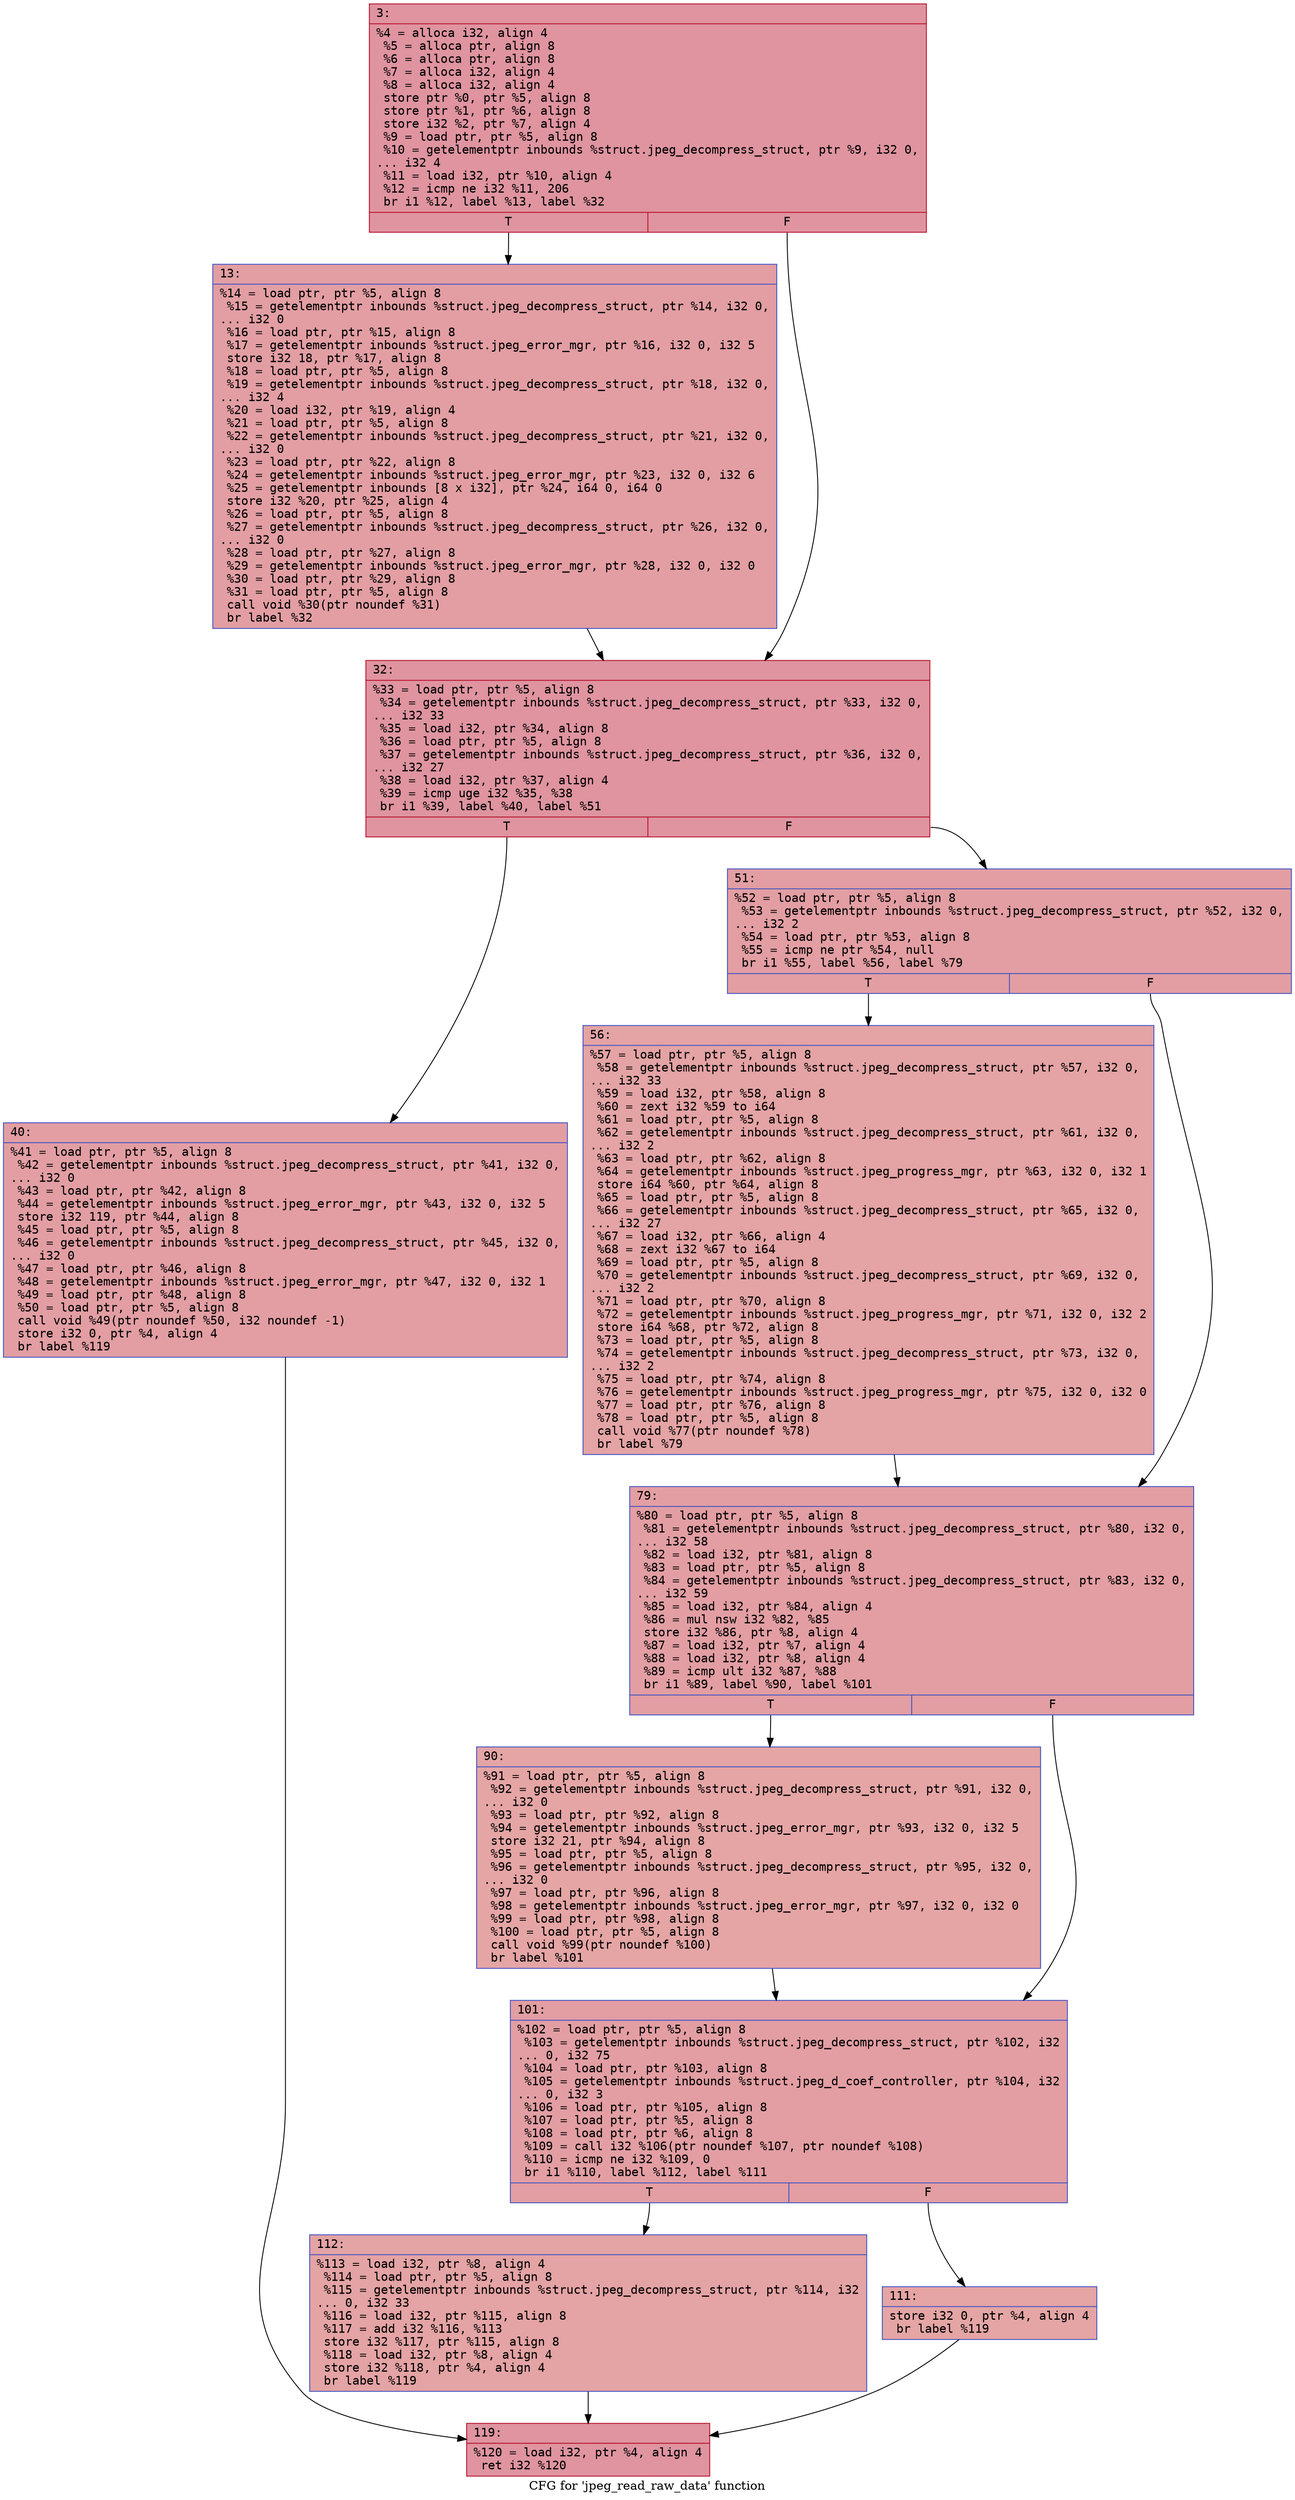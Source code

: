 digraph "CFG for 'jpeg_read_raw_data' function" {
	label="CFG for 'jpeg_read_raw_data' function";

	Node0x600001752e40 [shape=record,color="#b70d28ff", style=filled, fillcolor="#b70d2870" fontname="Courier",label="{3:\l|  %4 = alloca i32, align 4\l  %5 = alloca ptr, align 8\l  %6 = alloca ptr, align 8\l  %7 = alloca i32, align 4\l  %8 = alloca i32, align 4\l  store ptr %0, ptr %5, align 8\l  store ptr %1, ptr %6, align 8\l  store i32 %2, ptr %7, align 4\l  %9 = load ptr, ptr %5, align 8\l  %10 = getelementptr inbounds %struct.jpeg_decompress_struct, ptr %9, i32 0,\l... i32 4\l  %11 = load i32, ptr %10, align 4\l  %12 = icmp ne i32 %11, 206\l  br i1 %12, label %13, label %32\l|{<s0>T|<s1>F}}"];
	Node0x600001752e40:s0 -> Node0x600001752e90[tooltip="3 -> 13\nProbability 50.00%" ];
	Node0x600001752e40:s1 -> Node0x600001752ee0[tooltip="3 -> 32\nProbability 50.00%" ];
	Node0x600001752e90 [shape=record,color="#3d50c3ff", style=filled, fillcolor="#be242e70" fontname="Courier",label="{13:\l|  %14 = load ptr, ptr %5, align 8\l  %15 = getelementptr inbounds %struct.jpeg_decompress_struct, ptr %14, i32 0,\l... i32 0\l  %16 = load ptr, ptr %15, align 8\l  %17 = getelementptr inbounds %struct.jpeg_error_mgr, ptr %16, i32 0, i32 5\l  store i32 18, ptr %17, align 8\l  %18 = load ptr, ptr %5, align 8\l  %19 = getelementptr inbounds %struct.jpeg_decompress_struct, ptr %18, i32 0,\l... i32 4\l  %20 = load i32, ptr %19, align 4\l  %21 = load ptr, ptr %5, align 8\l  %22 = getelementptr inbounds %struct.jpeg_decompress_struct, ptr %21, i32 0,\l... i32 0\l  %23 = load ptr, ptr %22, align 8\l  %24 = getelementptr inbounds %struct.jpeg_error_mgr, ptr %23, i32 0, i32 6\l  %25 = getelementptr inbounds [8 x i32], ptr %24, i64 0, i64 0\l  store i32 %20, ptr %25, align 4\l  %26 = load ptr, ptr %5, align 8\l  %27 = getelementptr inbounds %struct.jpeg_decompress_struct, ptr %26, i32 0,\l... i32 0\l  %28 = load ptr, ptr %27, align 8\l  %29 = getelementptr inbounds %struct.jpeg_error_mgr, ptr %28, i32 0, i32 0\l  %30 = load ptr, ptr %29, align 8\l  %31 = load ptr, ptr %5, align 8\l  call void %30(ptr noundef %31)\l  br label %32\l}"];
	Node0x600001752e90 -> Node0x600001752ee0[tooltip="13 -> 32\nProbability 100.00%" ];
	Node0x600001752ee0 [shape=record,color="#b70d28ff", style=filled, fillcolor="#b70d2870" fontname="Courier",label="{32:\l|  %33 = load ptr, ptr %5, align 8\l  %34 = getelementptr inbounds %struct.jpeg_decompress_struct, ptr %33, i32 0,\l... i32 33\l  %35 = load i32, ptr %34, align 8\l  %36 = load ptr, ptr %5, align 8\l  %37 = getelementptr inbounds %struct.jpeg_decompress_struct, ptr %36, i32 0,\l... i32 27\l  %38 = load i32, ptr %37, align 4\l  %39 = icmp uge i32 %35, %38\l  br i1 %39, label %40, label %51\l|{<s0>T|<s1>F}}"];
	Node0x600001752ee0:s0 -> Node0x600001752f30[tooltip="32 -> 40\nProbability 50.00%" ];
	Node0x600001752ee0:s1 -> Node0x600001752f80[tooltip="32 -> 51\nProbability 50.00%" ];
	Node0x600001752f30 [shape=record,color="#3d50c3ff", style=filled, fillcolor="#be242e70" fontname="Courier",label="{40:\l|  %41 = load ptr, ptr %5, align 8\l  %42 = getelementptr inbounds %struct.jpeg_decompress_struct, ptr %41, i32 0,\l... i32 0\l  %43 = load ptr, ptr %42, align 8\l  %44 = getelementptr inbounds %struct.jpeg_error_mgr, ptr %43, i32 0, i32 5\l  store i32 119, ptr %44, align 8\l  %45 = load ptr, ptr %5, align 8\l  %46 = getelementptr inbounds %struct.jpeg_decompress_struct, ptr %45, i32 0,\l... i32 0\l  %47 = load ptr, ptr %46, align 8\l  %48 = getelementptr inbounds %struct.jpeg_error_mgr, ptr %47, i32 0, i32 1\l  %49 = load ptr, ptr %48, align 8\l  %50 = load ptr, ptr %5, align 8\l  call void %49(ptr noundef %50, i32 noundef -1)\l  store i32 0, ptr %4, align 4\l  br label %119\l}"];
	Node0x600001752f30 -> Node0x6000017531b0[tooltip="40 -> 119\nProbability 100.00%" ];
	Node0x600001752f80 [shape=record,color="#3d50c3ff", style=filled, fillcolor="#be242e70" fontname="Courier",label="{51:\l|  %52 = load ptr, ptr %5, align 8\l  %53 = getelementptr inbounds %struct.jpeg_decompress_struct, ptr %52, i32 0,\l... i32 2\l  %54 = load ptr, ptr %53, align 8\l  %55 = icmp ne ptr %54, null\l  br i1 %55, label %56, label %79\l|{<s0>T|<s1>F}}"];
	Node0x600001752f80:s0 -> Node0x600001752fd0[tooltip="51 -> 56\nProbability 62.50%" ];
	Node0x600001752f80:s1 -> Node0x600001753020[tooltip="51 -> 79\nProbability 37.50%" ];
	Node0x600001752fd0 [shape=record,color="#3d50c3ff", style=filled, fillcolor="#c32e3170" fontname="Courier",label="{56:\l|  %57 = load ptr, ptr %5, align 8\l  %58 = getelementptr inbounds %struct.jpeg_decompress_struct, ptr %57, i32 0,\l... i32 33\l  %59 = load i32, ptr %58, align 8\l  %60 = zext i32 %59 to i64\l  %61 = load ptr, ptr %5, align 8\l  %62 = getelementptr inbounds %struct.jpeg_decompress_struct, ptr %61, i32 0,\l... i32 2\l  %63 = load ptr, ptr %62, align 8\l  %64 = getelementptr inbounds %struct.jpeg_progress_mgr, ptr %63, i32 0, i32 1\l  store i64 %60, ptr %64, align 8\l  %65 = load ptr, ptr %5, align 8\l  %66 = getelementptr inbounds %struct.jpeg_decompress_struct, ptr %65, i32 0,\l... i32 27\l  %67 = load i32, ptr %66, align 4\l  %68 = zext i32 %67 to i64\l  %69 = load ptr, ptr %5, align 8\l  %70 = getelementptr inbounds %struct.jpeg_decompress_struct, ptr %69, i32 0,\l... i32 2\l  %71 = load ptr, ptr %70, align 8\l  %72 = getelementptr inbounds %struct.jpeg_progress_mgr, ptr %71, i32 0, i32 2\l  store i64 %68, ptr %72, align 8\l  %73 = load ptr, ptr %5, align 8\l  %74 = getelementptr inbounds %struct.jpeg_decompress_struct, ptr %73, i32 0,\l... i32 2\l  %75 = load ptr, ptr %74, align 8\l  %76 = getelementptr inbounds %struct.jpeg_progress_mgr, ptr %75, i32 0, i32 0\l  %77 = load ptr, ptr %76, align 8\l  %78 = load ptr, ptr %5, align 8\l  call void %77(ptr noundef %78)\l  br label %79\l}"];
	Node0x600001752fd0 -> Node0x600001753020[tooltip="56 -> 79\nProbability 100.00%" ];
	Node0x600001753020 [shape=record,color="#3d50c3ff", style=filled, fillcolor="#be242e70" fontname="Courier",label="{79:\l|  %80 = load ptr, ptr %5, align 8\l  %81 = getelementptr inbounds %struct.jpeg_decompress_struct, ptr %80, i32 0,\l... i32 58\l  %82 = load i32, ptr %81, align 8\l  %83 = load ptr, ptr %5, align 8\l  %84 = getelementptr inbounds %struct.jpeg_decompress_struct, ptr %83, i32 0,\l... i32 59\l  %85 = load i32, ptr %84, align 4\l  %86 = mul nsw i32 %82, %85\l  store i32 %86, ptr %8, align 4\l  %87 = load i32, ptr %7, align 4\l  %88 = load i32, ptr %8, align 4\l  %89 = icmp ult i32 %87, %88\l  br i1 %89, label %90, label %101\l|{<s0>T|<s1>F}}"];
	Node0x600001753020:s0 -> Node0x600001753070[tooltip="79 -> 90\nProbability 50.00%" ];
	Node0x600001753020:s1 -> Node0x6000017530c0[tooltip="79 -> 101\nProbability 50.00%" ];
	Node0x600001753070 [shape=record,color="#3d50c3ff", style=filled, fillcolor="#c5333470" fontname="Courier",label="{90:\l|  %91 = load ptr, ptr %5, align 8\l  %92 = getelementptr inbounds %struct.jpeg_decompress_struct, ptr %91, i32 0,\l... i32 0\l  %93 = load ptr, ptr %92, align 8\l  %94 = getelementptr inbounds %struct.jpeg_error_mgr, ptr %93, i32 0, i32 5\l  store i32 21, ptr %94, align 8\l  %95 = load ptr, ptr %5, align 8\l  %96 = getelementptr inbounds %struct.jpeg_decompress_struct, ptr %95, i32 0,\l... i32 0\l  %97 = load ptr, ptr %96, align 8\l  %98 = getelementptr inbounds %struct.jpeg_error_mgr, ptr %97, i32 0, i32 0\l  %99 = load ptr, ptr %98, align 8\l  %100 = load ptr, ptr %5, align 8\l  call void %99(ptr noundef %100)\l  br label %101\l}"];
	Node0x600001753070 -> Node0x6000017530c0[tooltip="90 -> 101\nProbability 100.00%" ];
	Node0x6000017530c0 [shape=record,color="#3d50c3ff", style=filled, fillcolor="#be242e70" fontname="Courier",label="{101:\l|  %102 = load ptr, ptr %5, align 8\l  %103 = getelementptr inbounds %struct.jpeg_decompress_struct, ptr %102, i32\l... 0, i32 75\l  %104 = load ptr, ptr %103, align 8\l  %105 = getelementptr inbounds %struct.jpeg_d_coef_controller, ptr %104, i32\l... 0, i32 3\l  %106 = load ptr, ptr %105, align 8\l  %107 = load ptr, ptr %5, align 8\l  %108 = load ptr, ptr %6, align 8\l  %109 = call i32 %106(ptr noundef %107, ptr noundef %108)\l  %110 = icmp ne i32 %109, 0\l  br i1 %110, label %112, label %111\l|{<s0>T|<s1>F}}"];
	Node0x6000017530c0:s0 -> Node0x600001753160[tooltip="101 -> 112\nProbability 62.50%" ];
	Node0x6000017530c0:s1 -> Node0x600001753110[tooltip="101 -> 111\nProbability 37.50%" ];
	Node0x600001753110 [shape=record,color="#3d50c3ff", style=filled, fillcolor="#c5333470" fontname="Courier",label="{111:\l|  store i32 0, ptr %4, align 4\l  br label %119\l}"];
	Node0x600001753110 -> Node0x6000017531b0[tooltip="111 -> 119\nProbability 100.00%" ];
	Node0x600001753160 [shape=record,color="#3d50c3ff", style=filled, fillcolor="#c32e3170" fontname="Courier",label="{112:\l|  %113 = load i32, ptr %8, align 4\l  %114 = load ptr, ptr %5, align 8\l  %115 = getelementptr inbounds %struct.jpeg_decompress_struct, ptr %114, i32\l... 0, i32 33\l  %116 = load i32, ptr %115, align 8\l  %117 = add i32 %116, %113\l  store i32 %117, ptr %115, align 8\l  %118 = load i32, ptr %8, align 4\l  store i32 %118, ptr %4, align 4\l  br label %119\l}"];
	Node0x600001753160 -> Node0x6000017531b0[tooltip="112 -> 119\nProbability 100.00%" ];
	Node0x6000017531b0 [shape=record,color="#b70d28ff", style=filled, fillcolor="#b70d2870" fontname="Courier",label="{119:\l|  %120 = load i32, ptr %4, align 4\l  ret i32 %120\l}"];
}
